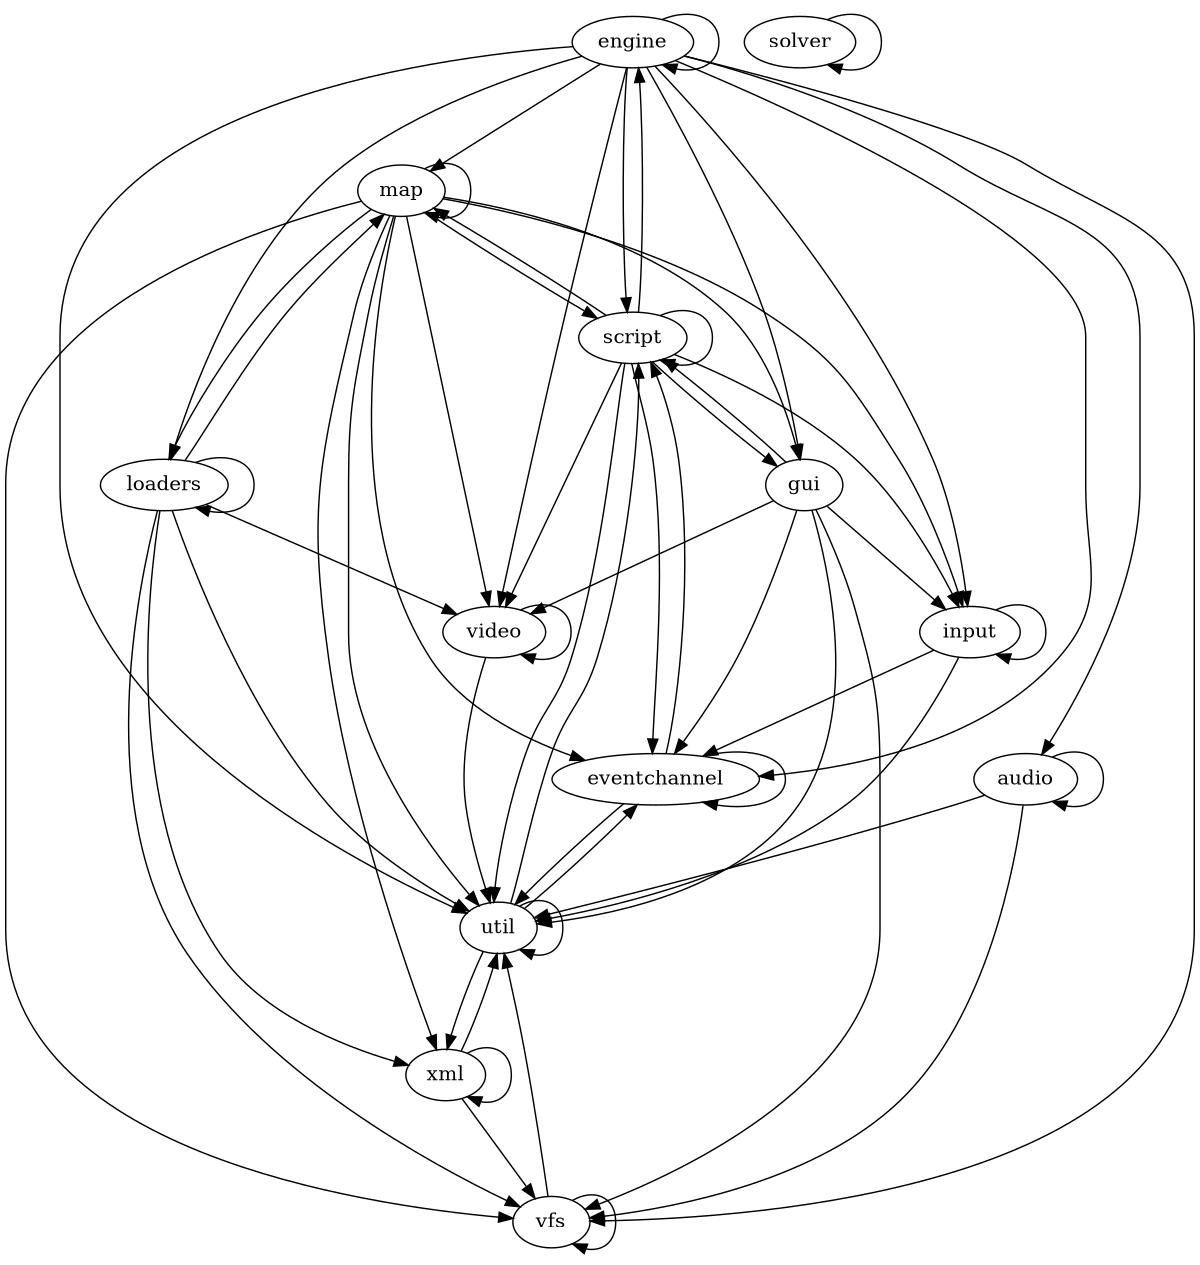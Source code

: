 digraph "source tree" {
    overlap=scale;
    size="8,10";
    ratio="fill";
    fontsize="16";
    fontname="Helvetica";
    clusterrank="local";
    "engine" -> "engine"
    "engine" -> "map"
    "engine" -> "script"
    "engine" -> "gui"
    "engine" -> "eventchannel"
    "engine" -> "loaders"
    "engine" -> "util"
    "engine" -> "video"
    "engine" -> "input"
    "engine" -> "audio"
    "engine" -> "vfs"
    "map" -> "xml"
    "map" -> "map"
    "map" -> "script"
    "map" -> "gui"
    "map" -> "eventchannel"
    "map" -> "loaders"
    "map" -> "util"
    "map" -> "video"
    "map" -> "input"
    "map" -> "vfs"
    "script" -> "engine"
    "script" -> "map"
    "script" -> "script"
    "script" -> "gui"
    "script" -> "eventchannel"
    "script" -> "util"
    "script" -> "video"
    "script" -> "input"
    "gui" -> "script"
    "gui" -> "eventchannel"
    "gui" -> "util"
    "gui" -> "video"
    "gui" -> "input"
    "gui" -> "vfs"
    "solver" -> "solver"
    "eventchannel" -> "util"
    "eventchannel" -> "eventchannel"
    "eventchannel" -> "script"
    "loaders" -> "xml"
    "loaders" -> "map"
    "loaders" -> "loaders"
    "loaders" -> "util"
    "loaders" -> "video"
    "loaders" -> "vfs"
    "util" -> "util"
    "util" -> "xml"
    "util" -> "eventchannel"
    "util" -> "script"
    "xml" -> "xml"
    "xml" -> "util"
    "xml" -> "vfs"
    "video" -> "util"
    "video" -> "video"
    "input" -> "util"
    "input" -> "input"
    "input" -> "eventchannel"
    "audio" -> "util"
    "audio" -> "audio"
    "audio" -> "vfs"
    "vfs" -> "util"
    "vfs" -> "vfs"
}